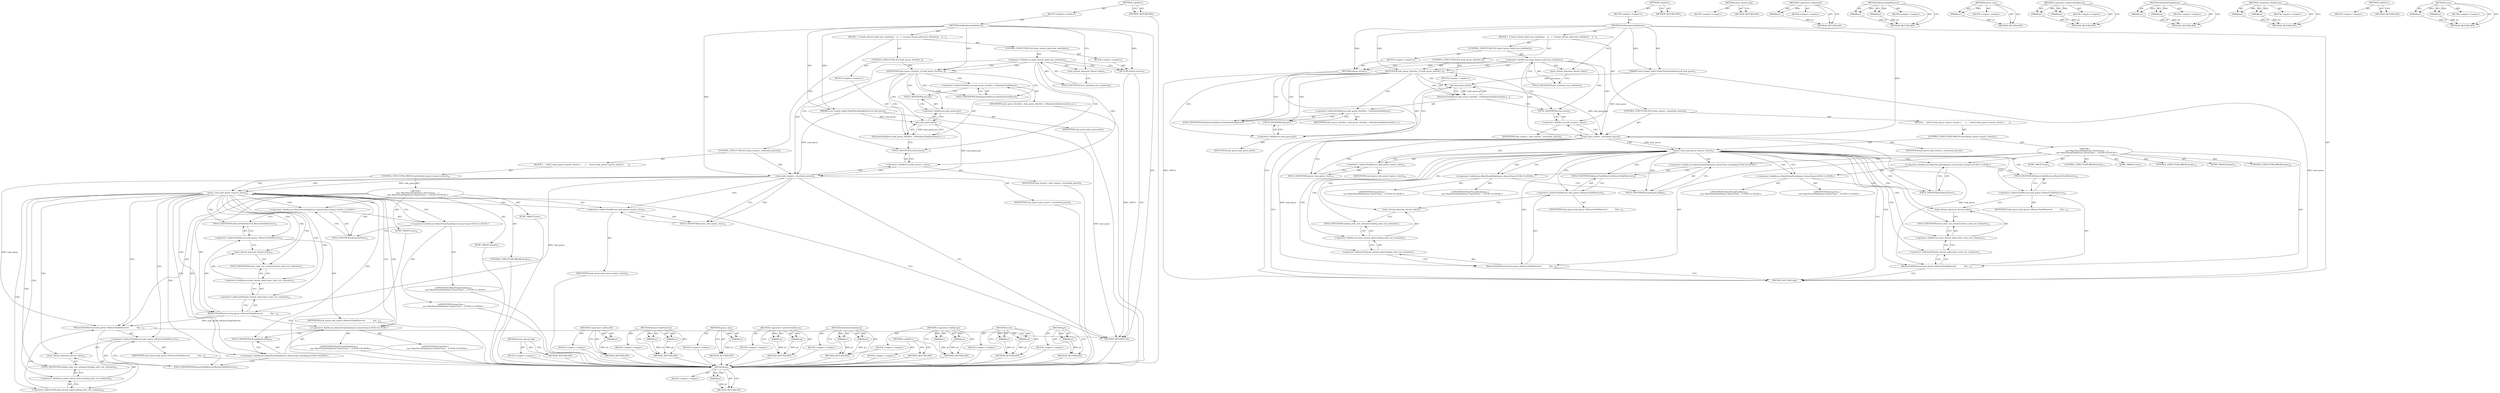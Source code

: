 digraph "erase" {
vulnerable_108 [label=<(METHOD,get)>];
vulnerable_109 [label=<(PARAM,p1)>];
vulnerable_110 [label=<(BLOCK,&lt;empty&gt;,&lt;empty&gt;)>];
vulnerable_111 [label=<(METHOD_RETURN,ANY)>];
vulnerable_6 [label=<(METHOD,&lt;global&gt;)<SUB>1</SUB>>];
vulnerable_7 [label=<(BLOCK,&lt;empty&gt;,&lt;empty&gt;)<SUB>1</SUB>>];
vulnerable_8 [label=<(METHOD,OnShutdownTaskQueue)<SUB>1</SUB>>];
vulnerable_9 [label=<(PARAM,const scoped_refptr&lt;MainThreadTaskQueue&gt;&amp; task_queue)<SUB>2</SUB>>];
vulnerable_10 [label=<(BLOCK,{
  if (main_thread_only().was_shutdown)
    re...,{
  if (main_thread_only().was_shutdown)
    re...)<SUB>2</SUB>>];
vulnerable_11 [label=<(CONTROL_STRUCTURE,IF,if (main_thread_only().was_shutdown))<SUB>3</SUB>>];
vulnerable_12 [label=<(&lt;operator&gt;.fieldAccess,main_thread_only().was_shutdown)<SUB>3</SUB>>];
vulnerable_13 [label=<(main_thread_only,main_thread_only())<SUB>3</SUB>>];
vulnerable_14 [label=<(FIELD_IDENTIFIER,was_shutdown,was_shutdown)<SUB>3</SUB>>];
vulnerable_15 [label=<(BLOCK,&lt;empty&gt;,&lt;empty&gt;)<SUB>4</SUB>>];
vulnerable_16 [label=<(RETURN,return;,return;)<SUB>4</SUB>>];
vulnerable_17 [label=<(CONTROL_STRUCTURE,IF,if (task_queue_throttler_))<SUB>6</SUB>>];
vulnerable_18 [label=<(IDENTIFIER,task_queue_throttler_,if (task_queue_throttler_))<SUB>6</SUB>>];
vulnerable_19 [label=<(BLOCK,&lt;empty&gt;,&lt;empty&gt;)<SUB>7</SUB>>];
vulnerable_20 [label=<(ShutdownTaskQueue,task_queue_throttler_-&gt;ShutdownTaskQueue(task_q...)<SUB>7</SUB>>];
vulnerable_21 [label=<(&lt;operator&gt;.indirectFieldAccess,task_queue_throttler_-&gt;ShutdownTaskQueue)<SUB>7</SUB>>];
vulnerable_22 [label=<(IDENTIFIER,task_queue_throttler_,task_queue_throttler_-&gt;ShutdownTaskQueue(task_q...)<SUB>7</SUB>>];
vulnerable_23 [label=<(FIELD_IDENTIFIER,ShutdownTaskQueue,ShutdownTaskQueue)<SUB>7</SUB>>];
vulnerable_24 [label=<(get,task_queue.get())<SUB>7</SUB>>];
vulnerable_25 [label=<(&lt;operator&gt;.fieldAccess,task_queue.get)<SUB>7</SUB>>];
vulnerable_26 [label=<(IDENTIFIER,task_queue,task_queue.get())<SUB>7</SUB>>];
vulnerable_27 [label=<(FIELD_IDENTIFIER,get,get)<SUB>7</SUB>>];
vulnerable_28 [label=<(CONTROL_STRUCTURE,IF,if (task_runners_.erase(task_queue)))<SUB>9</SUB>>];
vulnerable_29 [label=<(erase,task_runners_.erase(task_queue))<SUB>9</SUB>>];
vulnerable_30 [label=<(&lt;operator&gt;.fieldAccess,task_runners_.erase)<SUB>9</SUB>>];
vulnerable_31 [label=<(IDENTIFIER,task_runners_,task_runners_.erase(task_queue))<SUB>9</SUB>>];
vulnerable_32 [label=<(FIELD_IDENTIFIER,erase,erase)<SUB>9</SUB>>];
vulnerable_33 [label=<(IDENTIFIER,task_queue,task_runners_.erase(task_queue))<SUB>9</SUB>>];
vulnerable_34 [label=<(BLOCK,{
    switch (task_queue-&gt;queue_class()) {
    ...,{
    switch (task_queue-&gt;queue_class()) {
    ...)<SUB>9</SUB>>];
vulnerable_35 [label=<(CONTROL_STRUCTURE,SWITCH,switch(task_queue-&gt;queue_class()))<SUB>10</SUB>>];
vulnerable_36 [label=<(queue_class,task_queue-&gt;queue_class())<SUB>10</SUB>>];
vulnerable_37 [label=<(&lt;operator&gt;.indirectFieldAccess,task_queue-&gt;queue_class)<SUB>10</SUB>>];
vulnerable_38 [label=<(IDENTIFIER,task_queue,task_queue-&gt;queue_class())<SUB>10</SUB>>];
vulnerable_39 [label=<(FIELD_IDENTIFIER,queue_class,queue_class)<SUB>10</SUB>>];
vulnerable_40 [label="<(BLOCK,{
       case MainThreadTaskQueue::QueueClass::...,{
       case MainThreadTaskQueue::QueueClass::...)<SUB>10</SUB>>"];
vulnerable_41 [label=<(JUMP_TARGET,case)<SUB>11</SUB>>];
vulnerable_42 [label="<(&lt;operator&gt;.fieldAccess,MainThreadTaskQueue::QueueClass::kTimer)<SUB>11</SUB>>"];
vulnerable_43 [label="<(&lt;operator&gt;.fieldAccess,MainThreadTaskQueue::QueueClass)<SUB>11</SUB>>"];
vulnerable_44 [label="<(IDENTIFIER,MainThreadTaskQueue,{
       case MainThreadTaskQueue::QueueClass::...)<SUB>11</SUB>>"];
vulnerable_45 [label="<(IDENTIFIER,QueueClass,{
       case MainThreadTaskQueue::QueueClass::...)<SUB>11</SUB>>"];
vulnerable_46 [label=<(FIELD_IDENTIFIER,kTimer,kTimer)<SUB>11</SUB>>];
vulnerable_47 [label=<(RemoveTaskObserver,task_queue-&gt;RemoveTaskObserver(
             &amp;m...)<SUB>12</SUB>>];
vulnerable_48 [label=<(&lt;operator&gt;.indirectFieldAccess,task_queue-&gt;RemoveTaskObserver)<SUB>12</SUB>>];
vulnerable_49 [label=<(IDENTIFIER,task_queue,task_queue-&gt;RemoveTaskObserver(
             &amp;m...)<SUB>12</SUB>>];
vulnerable_50 [label=<(FIELD_IDENTIFIER,RemoveTaskObserver,RemoveTaskObserver)<SUB>12</SUB>>];
vulnerable_51 [label=<(&lt;operator&gt;.addressOf,&amp;main_thread_only().timer_task_cost_estimator)<SUB>13</SUB>>];
vulnerable_52 [label=<(&lt;operator&gt;.fieldAccess,main_thread_only().timer_task_cost_estimator)<SUB>13</SUB>>];
vulnerable_53 [label=<(main_thread_only,main_thread_only())<SUB>13</SUB>>];
vulnerable_54 [label=<(FIELD_IDENTIFIER,timer_task_cost_estimator,timer_task_cost_estimator)<SUB>13</SUB>>];
vulnerable_55 [label=<(JUMP_TARGET,case)<SUB>14</SUB>>];
vulnerable_56 [label="<(&lt;operator&gt;.fieldAccess,MainThreadTaskQueue::QueueClass::kLoading)<SUB>14</SUB>>"];
vulnerable_57 [label="<(&lt;operator&gt;.fieldAccess,MainThreadTaskQueue::QueueClass)<SUB>14</SUB>>"];
vulnerable_58 [label="<(IDENTIFIER,MainThreadTaskQueue,{
       case MainThreadTaskQueue::QueueClass::...)<SUB>14</SUB>>"];
vulnerable_59 [label="<(IDENTIFIER,QueueClass,{
       case MainThreadTaskQueue::QueueClass::...)<SUB>14</SUB>>"];
vulnerable_60 [label=<(FIELD_IDENTIFIER,kLoading,kLoading)<SUB>14</SUB>>];
vulnerable_61 [label=<(RemoveTaskObserver,task_queue-&gt;RemoveTaskObserver(
             &amp;m...)<SUB>15</SUB>>];
vulnerable_62 [label=<(&lt;operator&gt;.indirectFieldAccess,task_queue-&gt;RemoveTaskObserver)<SUB>15</SUB>>];
vulnerable_63 [label=<(IDENTIFIER,task_queue,task_queue-&gt;RemoveTaskObserver(
             &amp;m...)<SUB>15</SUB>>];
vulnerable_64 [label=<(FIELD_IDENTIFIER,RemoveTaskObserver,RemoveTaskObserver)<SUB>15</SUB>>];
vulnerable_65 [label=<(&lt;operator&gt;.addressOf,&amp;main_thread_only().loading_task_cost_estimator)<SUB>16</SUB>>];
vulnerable_66 [label=<(&lt;operator&gt;.fieldAccess,main_thread_only().loading_task_cost_estimator)<SUB>16</SUB>>];
vulnerable_67 [label=<(main_thread_only,main_thread_only())<SUB>16</SUB>>];
vulnerable_68 [label=<(FIELD_IDENTIFIER,loading_task_cost_estimator,loading_task_cost_estimator)<SUB>16</SUB>>];
vulnerable_69 [label=<(JUMP_TARGET,default)<SUB>17</SUB>>];
vulnerable_70 [label=<(CONTROL_STRUCTURE,BREAK,break;)<SUB>18</SUB>>];
vulnerable_71 [label=<(METHOD_RETURN,void)<SUB>1</SUB>>];
vulnerable_73 [label=<(METHOD_RETURN,ANY)<SUB>1</SUB>>];
vulnerable_95 [label=<(METHOD,main_thread_only)>];
vulnerable_96 [label=<(BLOCK,&lt;empty&gt;,&lt;empty&gt;)>];
vulnerable_97 [label=<(METHOD_RETURN,ANY)>];
vulnerable_126 [label=<(METHOD,&lt;operator&gt;.addressOf)>];
vulnerable_127 [label=<(PARAM,p1)>];
vulnerable_128 [label=<(BLOCK,&lt;empty&gt;,&lt;empty&gt;)>];
vulnerable_129 [label=<(METHOD_RETURN,ANY)>];
vulnerable_121 [label=<(METHOD,RemoveTaskObserver)>];
vulnerable_122 [label=<(PARAM,p1)>];
vulnerable_123 [label=<(PARAM,p2)>];
vulnerable_124 [label=<(BLOCK,&lt;empty&gt;,&lt;empty&gt;)>];
vulnerable_125 [label=<(METHOD_RETURN,ANY)>];
vulnerable_117 [label=<(METHOD,queue_class)>];
vulnerable_118 [label=<(PARAM,p1)>];
vulnerable_119 [label=<(BLOCK,&lt;empty&gt;,&lt;empty&gt;)>];
vulnerable_120 [label=<(METHOD_RETURN,ANY)>];
vulnerable_103 [label=<(METHOD,&lt;operator&gt;.indirectFieldAccess)>];
vulnerable_104 [label=<(PARAM,p1)>];
vulnerable_105 [label=<(PARAM,p2)>];
vulnerable_106 [label=<(BLOCK,&lt;empty&gt;,&lt;empty&gt;)>];
vulnerable_107 [label=<(METHOD_RETURN,ANY)>];
vulnerable_98 [label=<(METHOD,ShutdownTaskQueue)>];
vulnerable_99 [label=<(PARAM,p1)>];
vulnerable_100 [label=<(PARAM,p2)>];
vulnerable_101 [label=<(BLOCK,&lt;empty&gt;,&lt;empty&gt;)>];
vulnerable_102 [label=<(METHOD_RETURN,ANY)>];
vulnerable_90 [label=<(METHOD,&lt;operator&gt;.fieldAccess)>];
vulnerable_91 [label=<(PARAM,p1)>];
vulnerable_92 [label=<(PARAM,p2)>];
vulnerable_93 [label=<(BLOCK,&lt;empty&gt;,&lt;empty&gt;)>];
vulnerable_94 [label=<(METHOD_RETURN,ANY)>];
vulnerable_84 [label=<(METHOD,&lt;global&gt;)<SUB>1</SUB>>];
vulnerable_85 [label=<(BLOCK,&lt;empty&gt;,&lt;empty&gt;)>];
vulnerable_86 [label=<(METHOD_RETURN,ANY)>];
vulnerable_112 [label=<(METHOD,erase)>];
vulnerable_113 [label=<(PARAM,p1)>];
vulnerable_114 [label=<(PARAM,p2)>];
vulnerable_115 [label=<(BLOCK,&lt;empty&gt;,&lt;empty&gt;)>];
vulnerable_116 [label=<(METHOD_RETURN,ANY)>];
fixed_110 [label=<(METHOD,get)>];
fixed_111 [label=<(PARAM,p1)>];
fixed_112 [label=<(BLOCK,&lt;empty&gt;,&lt;empty&gt;)>];
fixed_113 [label=<(METHOD_RETURN,ANY)>];
fixed_6 [label=<(METHOD,&lt;global&gt;)<SUB>1</SUB>>];
fixed_7 [label=<(BLOCK,&lt;empty&gt;,&lt;empty&gt;)<SUB>1</SUB>>];
fixed_8 [label=<(METHOD,OnShutdownTaskQueue)<SUB>1</SUB>>];
fixed_9 [label=<(PARAM,const scoped_refptr&lt;MainThreadTaskQueue&gt;&amp; task_queue)<SUB>2</SUB>>];
fixed_10 [label=<(BLOCK,{
  if (main_thread_only().was_shutdown)
    re...,{
  if (main_thread_only().was_shutdown)
    re...)<SUB>2</SUB>>];
fixed_11 [label=<(CONTROL_STRUCTURE,IF,if (main_thread_only().was_shutdown))<SUB>3</SUB>>];
fixed_12 [label=<(&lt;operator&gt;.fieldAccess,main_thread_only().was_shutdown)<SUB>3</SUB>>];
fixed_13 [label=<(main_thread_only,main_thread_only())<SUB>3</SUB>>];
fixed_14 [label=<(FIELD_IDENTIFIER,was_shutdown,was_shutdown)<SUB>3</SUB>>];
fixed_15 [label=<(BLOCK,&lt;empty&gt;,&lt;empty&gt;)<SUB>4</SUB>>];
fixed_16 [label=<(RETURN,return;,return;)<SUB>4</SUB>>];
fixed_17 [label=<(CONTROL_STRUCTURE,IF,if (task_queue_throttler_))<SUB>6</SUB>>];
fixed_18 [label=<(IDENTIFIER,task_queue_throttler_,if (task_queue_throttler_))<SUB>6</SUB>>];
fixed_19 [label=<(BLOCK,&lt;empty&gt;,&lt;empty&gt;)<SUB>7</SUB>>];
fixed_20 [label=<(ShutdownTaskQueue,task_queue_throttler_-&gt;ShutdownTaskQueue(task_q...)<SUB>7</SUB>>];
fixed_21 [label=<(&lt;operator&gt;.indirectFieldAccess,task_queue_throttler_-&gt;ShutdownTaskQueue)<SUB>7</SUB>>];
fixed_22 [label=<(IDENTIFIER,task_queue_throttler_,task_queue_throttler_-&gt;ShutdownTaskQueue(task_q...)<SUB>7</SUB>>];
fixed_23 [label=<(FIELD_IDENTIFIER,ShutdownTaskQueue,ShutdownTaskQueue)<SUB>7</SUB>>];
fixed_24 [label=<(get,task_queue.get())<SUB>7</SUB>>];
fixed_25 [label=<(&lt;operator&gt;.fieldAccess,task_queue.get)<SUB>7</SUB>>];
fixed_26 [label=<(IDENTIFIER,task_queue,task_queue.get())<SUB>7</SUB>>];
fixed_27 [label=<(FIELD_IDENTIFIER,get,get)<SUB>7</SUB>>];
fixed_28 [label=<(CONTROL_STRUCTURE,IF,if (task_runners_.erase(task_queue)))<SUB>9</SUB>>];
fixed_29 [label=<(erase,task_runners_.erase(task_queue))<SUB>9</SUB>>];
fixed_30 [label=<(&lt;operator&gt;.fieldAccess,task_runners_.erase)<SUB>9</SUB>>];
fixed_31 [label=<(IDENTIFIER,task_runners_,task_runners_.erase(task_queue))<SUB>9</SUB>>];
fixed_32 [label=<(FIELD_IDENTIFIER,erase,erase)<SUB>9</SUB>>];
fixed_33 [label=<(IDENTIFIER,task_queue,task_runners_.erase(task_queue))<SUB>9</SUB>>];
fixed_34 [label=<(BLOCK,{
    switch (task_queue-&gt;queue_class()) {
    ...,{
    switch (task_queue-&gt;queue_class()) {
    ...)<SUB>9</SUB>>];
fixed_35 [label=<(CONTROL_STRUCTURE,SWITCH,switch(task_queue-&gt;queue_class()))<SUB>10</SUB>>];
fixed_36 [label=<(queue_class,task_queue-&gt;queue_class())<SUB>10</SUB>>];
fixed_37 [label=<(&lt;operator&gt;.indirectFieldAccess,task_queue-&gt;queue_class)<SUB>10</SUB>>];
fixed_38 [label=<(IDENTIFIER,task_queue,task_queue-&gt;queue_class())<SUB>10</SUB>>];
fixed_39 [label=<(FIELD_IDENTIFIER,queue_class,queue_class)<SUB>10</SUB>>];
fixed_40 [label="<(BLOCK,{
       case MainThreadTaskQueue::QueueClass::...,{
       case MainThreadTaskQueue::QueueClass::...)<SUB>10</SUB>>"];
fixed_41 [label=<(JUMP_TARGET,case)<SUB>11</SUB>>];
fixed_42 [label="<(&lt;operator&gt;.fieldAccess,MainThreadTaskQueue::QueueClass::kTimer)<SUB>11</SUB>>"];
fixed_43 [label="<(&lt;operator&gt;.fieldAccess,MainThreadTaskQueue::QueueClass)<SUB>11</SUB>>"];
fixed_44 [label="<(IDENTIFIER,MainThreadTaskQueue,{
       case MainThreadTaskQueue::QueueClass::...)<SUB>11</SUB>>"];
fixed_45 [label="<(IDENTIFIER,QueueClass,{
       case MainThreadTaskQueue::QueueClass::...)<SUB>11</SUB>>"];
fixed_46 [label=<(FIELD_IDENTIFIER,kTimer,kTimer)<SUB>11</SUB>>];
fixed_47 [label=<(RemoveTaskObserver,task_queue-&gt;RemoveTaskObserver(
             &amp;m...)<SUB>12</SUB>>];
fixed_48 [label=<(&lt;operator&gt;.indirectFieldAccess,task_queue-&gt;RemoveTaskObserver)<SUB>12</SUB>>];
fixed_49 [label=<(IDENTIFIER,task_queue,task_queue-&gt;RemoveTaskObserver(
             &amp;m...)<SUB>12</SUB>>];
fixed_50 [label=<(FIELD_IDENTIFIER,RemoveTaskObserver,RemoveTaskObserver)<SUB>12</SUB>>];
fixed_51 [label=<(&lt;operator&gt;.addressOf,&amp;main_thread_only().timer_task_cost_estimator)<SUB>13</SUB>>];
fixed_52 [label=<(&lt;operator&gt;.fieldAccess,main_thread_only().timer_task_cost_estimator)<SUB>13</SUB>>];
fixed_53 [label=<(main_thread_only,main_thread_only())<SUB>13</SUB>>];
fixed_54 [label=<(FIELD_IDENTIFIER,timer_task_cost_estimator,timer_task_cost_estimator)<SUB>13</SUB>>];
fixed_55 [label=<(CONTROL_STRUCTURE,BREAK,break;)<SUB>14</SUB>>];
fixed_56 [label=<(JUMP_TARGET,case)<SUB>15</SUB>>];
fixed_57 [label="<(&lt;operator&gt;.fieldAccess,MainThreadTaskQueue::QueueClass::kLoading)<SUB>15</SUB>>"];
fixed_58 [label="<(&lt;operator&gt;.fieldAccess,MainThreadTaskQueue::QueueClass)<SUB>15</SUB>>"];
fixed_59 [label="<(IDENTIFIER,MainThreadTaskQueue,{
       case MainThreadTaskQueue::QueueClass::...)<SUB>15</SUB>>"];
fixed_60 [label="<(IDENTIFIER,QueueClass,{
       case MainThreadTaskQueue::QueueClass::...)<SUB>15</SUB>>"];
fixed_61 [label=<(FIELD_IDENTIFIER,kLoading,kLoading)<SUB>15</SUB>>];
fixed_62 [label=<(RemoveTaskObserver,task_queue-&gt;RemoveTaskObserver(
             &amp;m...)<SUB>16</SUB>>];
fixed_63 [label=<(&lt;operator&gt;.indirectFieldAccess,task_queue-&gt;RemoveTaskObserver)<SUB>16</SUB>>];
fixed_64 [label=<(IDENTIFIER,task_queue,task_queue-&gt;RemoveTaskObserver(
             &amp;m...)<SUB>16</SUB>>];
fixed_65 [label=<(FIELD_IDENTIFIER,RemoveTaskObserver,RemoveTaskObserver)<SUB>16</SUB>>];
fixed_66 [label=<(&lt;operator&gt;.addressOf,&amp;main_thread_only().loading_task_cost_estimator)<SUB>17</SUB>>];
fixed_67 [label=<(&lt;operator&gt;.fieldAccess,main_thread_only().loading_task_cost_estimator)<SUB>17</SUB>>];
fixed_68 [label=<(main_thread_only,main_thread_only())<SUB>17</SUB>>];
fixed_69 [label=<(FIELD_IDENTIFIER,loading_task_cost_estimator,loading_task_cost_estimator)<SUB>17</SUB>>];
fixed_70 [label=<(CONTROL_STRUCTURE,BREAK,break;)<SUB>18</SUB>>];
fixed_71 [label=<(JUMP_TARGET,default)<SUB>19</SUB>>];
fixed_72 [label=<(CONTROL_STRUCTURE,BREAK,break;)<SUB>20</SUB>>];
fixed_73 [label=<(METHOD_RETURN,void)<SUB>1</SUB>>];
fixed_75 [label=<(METHOD_RETURN,ANY)<SUB>1</SUB>>];
fixed_97 [label=<(METHOD,main_thread_only)>];
fixed_98 [label=<(BLOCK,&lt;empty&gt;,&lt;empty&gt;)>];
fixed_99 [label=<(METHOD_RETURN,ANY)>];
fixed_128 [label=<(METHOD,&lt;operator&gt;.addressOf)>];
fixed_129 [label=<(PARAM,p1)>];
fixed_130 [label=<(BLOCK,&lt;empty&gt;,&lt;empty&gt;)>];
fixed_131 [label=<(METHOD_RETURN,ANY)>];
fixed_123 [label=<(METHOD,RemoveTaskObserver)>];
fixed_124 [label=<(PARAM,p1)>];
fixed_125 [label=<(PARAM,p2)>];
fixed_126 [label=<(BLOCK,&lt;empty&gt;,&lt;empty&gt;)>];
fixed_127 [label=<(METHOD_RETURN,ANY)>];
fixed_119 [label=<(METHOD,queue_class)>];
fixed_120 [label=<(PARAM,p1)>];
fixed_121 [label=<(BLOCK,&lt;empty&gt;,&lt;empty&gt;)>];
fixed_122 [label=<(METHOD_RETURN,ANY)>];
fixed_105 [label=<(METHOD,&lt;operator&gt;.indirectFieldAccess)>];
fixed_106 [label=<(PARAM,p1)>];
fixed_107 [label=<(PARAM,p2)>];
fixed_108 [label=<(BLOCK,&lt;empty&gt;,&lt;empty&gt;)>];
fixed_109 [label=<(METHOD_RETURN,ANY)>];
fixed_100 [label=<(METHOD,ShutdownTaskQueue)>];
fixed_101 [label=<(PARAM,p1)>];
fixed_102 [label=<(PARAM,p2)>];
fixed_103 [label=<(BLOCK,&lt;empty&gt;,&lt;empty&gt;)>];
fixed_104 [label=<(METHOD_RETURN,ANY)>];
fixed_92 [label=<(METHOD,&lt;operator&gt;.fieldAccess)>];
fixed_93 [label=<(PARAM,p1)>];
fixed_94 [label=<(PARAM,p2)>];
fixed_95 [label=<(BLOCK,&lt;empty&gt;,&lt;empty&gt;)>];
fixed_96 [label=<(METHOD_RETURN,ANY)>];
fixed_86 [label=<(METHOD,&lt;global&gt;)<SUB>1</SUB>>];
fixed_87 [label=<(BLOCK,&lt;empty&gt;,&lt;empty&gt;)>];
fixed_88 [label=<(METHOD_RETURN,ANY)>];
fixed_114 [label=<(METHOD,erase)>];
fixed_115 [label=<(PARAM,p1)>];
fixed_116 [label=<(PARAM,p2)>];
fixed_117 [label=<(BLOCK,&lt;empty&gt;,&lt;empty&gt;)>];
fixed_118 [label=<(METHOD_RETURN,ANY)>];
vulnerable_108 -> vulnerable_109  [key=0, label="AST: "];
vulnerable_108 -> vulnerable_109  [key=1, label="DDG: "];
vulnerable_108 -> vulnerable_110  [key=0, label="AST: "];
vulnerable_108 -> vulnerable_111  [key=0, label="AST: "];
vulnerable_108 -> vulnerable_111  [key=1, label="CFG: "];
vulnerable_109 -> vulnerable_111  [key=0, label="DDG: p1"];
vulnerable_110 -> fixed_110  [key=0];
vulnerable_111 -> fixed_110  [key=0];
vulnerable_6 -> vulnerable_7  [key=0, label="AST: "];
vulnerable_6 -> vulnerable_73  [key=0, label="AST: "];
vulnerable_6 -> vulnerable_73  [key=1, label="CFG: "];
vulnerable_7 -> vulnerable_8  [key=0, label="AST: "];
vulnerable_8 -> vulnerable_9  [key=0, label="AST: "];
vulnerable_8 -> vulnerable_9  [key=1, label="DDG: "];
vulnerable_8 -> vulnerable_10  [key=0, label="AST: "];
vulnerable_8 -> vulnerable_71  [key=0, label="AST: "];
vulnerable_8 -> vulnerable_13  [key=0, label="CFG: "];
vulnerable_8 -> vulnerable_18  [key=0, label="DDG: "];
vulnerable_8 -> vulnerable_16  [key=0, label="DDG: "];
vulnerable_8 -> vulnerable_29  [key=0, label="DDG: "];
vulnerable_9 -> vulnerable_71  [key=0, label="DDG: task_queue"];
vulnerable_9 -> vulnerable_29  [key=0, label="DDG: task_queue"];
vulnerable_9 -> vulnerable_24  [key=0, label="DDG: task_queue"];
vulnerable_10 -> vulnerable_11  [key=0, label="AST: "];
vulnerable_10 -> vulnerable_17  [key=0, label="AST: "];
vulnerable_10 -> vulnerable_28  [key=0, label="AST: "];
vulnerable_11 -> vulnerable_12  [key=0, label="AST: "];
vulnerable_11 -> vulnerable_15  [key=0, label="AST: "];
vulnerable_12 -> vulnerable_13  [key=0, label="AST: "];
vulnerable_12 -> vulnerable_14  [key=0, label="AST: "];
vulnerable_12 -> vulnerable_16  [key=0, label="CFG: "];
vulnerable_12 -> vulnerable_16  [key=1, label="CDG: "];
vulnerable_12 -> vulnerable_18  [key=0, label="CFG: "];
vulnerable_12 -> vulnerable_18  [key=1, label="CDG: "];
vulnerable_12 -> vulnerable_30  [key=0, label="CDG: "];
vulnerable_12 -> vulnerable_32  [key=0, label="CDG: "];
vulnerable_12 -> vulnerable_29  [key=0, label="CDG: "];
vulnerable_13 -> vulnerable_14  [key=0, label="CFG: "];
vulnerable_14 -> vulnerable_12  [key=0, label="CFG: "];
vulnerable_15 -> vulnerable_16  [key=0, label="AST: "];
vulnerable_16 -> vulnerable_71  [key=0, label="CFG: "];
vulnerable_16 -> vulnerable_71  [key=1, label="DDG: &lt;RET&gt;"];
vulnerable_17 -> vulnerable_18  [key=0, label="AST: "];
vulnerable_17 -> vulnerable_19  [key=0, label="AST: "];
vulnerable_18 -> vulnerable_23  [key=0, label="CFG: "];
vulnerable_18 -> vulnerable_23  [key=1, label="CDG: "];
vulnerable_18 -> vulnerable_32  [key=0, label="CFG: "];
vulnerable_18 -> vulnerable_21  [key=0, label="CDG: "];
vulnerable_18 -> vulnerable_20  [key=0, label="CDG: "];
vulnerable_18 -> vulnerable_25  [key=0, label="CDG: "];
vulnerable_18 -> vulnerable_27  [key=0, label="CDG: "];
vulnerable_18 -> vulnerable_24  [key=0, label="CDG: "];
vulnerable_19 -> vulnerable_20  [key=0, label="AST: "];
vulnerable_20 -> vulnerable_21  [key=0, label="AST: "];
vulnerable_20 -> vulnerable_24  [key=0, label="AST: "];
vulnerable_20 -> vulnerable_32  [key=0, label="CFG: "];
vulnerable_21 -> vulnerable_22  [key=0, label="AST: "];
vulnerable_21 -> vulnerable_23  [key=0, label="AST: "];
vulnerable_21 -> vulnerable_27  [key=0, label="CFG: "];
vulnerable_22 -> fixed_110  [key=0];
vulnerable_23 -> vulnerable_21  [key=0, label="CFG: "];
vulnerable_24 -> vulnerable_25  [key=0, label="AST: "];
vulnerable_24 -> vulnerable_20  [key=0, label="CFG: "];
vulnerable_24 -> vulnerable_20  [key=1, label="DDG: task_queue.get"];
vulnerable_24 -> vulnerable_29  [key=0, label="DDG: task_queue.get"];
vulnerable_25 -> vulnerable_26  [key=0, label="AST: "];
vulnerable_25 -> vulnerable_27  [key=0, label="AST: "];
vulnerable_25 -> vulnerable_24  [key=0, label="CFG: "];
vulnerable_26 -> fixed_110  [key=0];
vulnerable_27 -> vulnerable_25  [key=0, label="CFG: "];
vulnerable_28 -> vulnerable_29  [key=0, label="AST: "];
vulnerable_28 -> vulnerable_34  [key=0, label="AST: "];
vulnerable_29 -> vulnerable_30  [key=0, label="AST: "];
vulnerable_29 -> vulnerable_33  [key=0, label="AST: "];
vulnerable_29 -> vulnerable_71  [key=0, label="CFG: "];
vulnerable_29 -> vulnerable_39  [key=0, label="CFG: "];
vulnerable_29 -> vulnerable_39  [key=1, label="CDG: "];
vulnerable_29 -> vulnerable_36  [key=0, label="DDG: task_queue"];
vulnerable_29 -> vulnerable_36  [key=1, label="CDG: "];
vulnerable_29 -> vulnerable_47  [key=0, label="DDG: task_queue"];
vulnerable_29 -> vulnerable_61  [key=0, label="DDG: task_queue"];
vulnerable_29 -> vulnerable_37  [key=0, label="CDG: "];
vulnerable_30 -> vulnerable_31  [key=0, label="AST: "];
vulnerable_30 -> vulnerable_32  [key=0, label="AST: "];
vulnerable_30 -> vulnerable_29  [key=0, label="CFG: "];
vulnerable_31 -> fixed_110  [key=0];
vulnerable_32 -> vulnerable_30  [key=0, label="CFG: "];
vulnerable_33 -> fixed_110  [key=0];
vulnerable_34 -> vulnerable_35  [key=0, label="AST: "];
vulnerable_35 -> vulnerable_36  [key=0, label="AST: "];
vulnerable_35 -> vulnerable_40  [key=0, label="AST: "];
vulnerable_36 -> vulnerable_37  [key=0, label="AST: "];
vulnerable_36 -> vulnerable_43  [key=0, label="CFG: "];
vulnerable_36 -> vulnerable_43  [key=1, label="CDG: "];
vulnerable_36 -> vulnerable_57  [key=0, label="CFG: "];
vulnerable_36 -> vulnerable_57  [key=1, label="CDG: "];
vulnerable_36 -> vulnerable_71  [key=0, label="CFG: "];
vulnerable_36 -> vulnerable_47  [key=0, label="CDG: "];
vulnerable_36 -> vulnerable_48  [key=0, label="CDG: "];
vulnerable_36 -> vulnerable_68  [key=0, label="CDG: "];
vulnerable_36 -> vulnerable_60  [key=0, label="CDG: "];
vulnerable_36 -> vulnerable_64  [key=0, label="CDG: "];
vulnerable_36 -> vulnerable_42  [key=0, label="CDG: "];
vulnerable_36 -> vulnerable_51  [key=0, label="CDG: "];
vulnerable_36 -> vulnerable_66  [key=0, label="CDG: "];
vulnerable_36 -> vulnerable_52  [key=0, label="CDG: "];
vulnerable_36 -> vulnerable_46  [key=0, label="CDG: "];
vulnerable_36 -> vulnerable_56  [key=0, label="CDG: "];
vulnerable_36 -> vulnerable_67  [key=0, label="CDG: "];
vulnerable_36 -> vulnerable_65  [key=0, label="CDG: "];
vulnerable_36 -> vulnerable_50  [key=0, label="CDG: "];
vulnerable_36 -> vulnerable_54  [key=0, label="CDG: "];
vulnerable_36 -> vulnerable_61  [key=0, label="CDG: "];
vulnerable_36 -> vulnerable_53  [key=0, label="CDG: "];
vulnerable_36 -> vulnerable_62  [key=0, label="CDG: "];
vulnerable_37 -> vulnerable_38  [key=0, label="AST: "];
vulnerable_37 -> vulnerable_39  [key=0, label="AST: "];
vulnerable_37 -> vulnerable_36  [key=0, label="CFG: "];
vulnerable_38 -> fixed_110  [key=0];
vulnerable_39 -> vulnerable_37  [key=0, label="CFG: "];
vulnerable_40 -> vulnerable_41  [key=0, label="AST: "];
vulnerable_40 -> vulnerable_42  [key=0, label="AST: "];
vulnerable_40 -> vulnerable_47  [key=0, label="AST: "];
vulnerable_40 -> vulnerable_55  [key=0, label="AST: "];
vulnerable_40 -> vulnerable_56  [key=0, label="AST: "];
vulnerable_40 -> vulnerable_61  [key=0, label="AST: "];
vulnerable_40 -> vulnerable_69  [key=0, label="AST: "];
vulnerable_40 -> vulnerable_70  [key=0, label="AST: "];
vulnerable_41 -> fixed_110  [key=0];
vulnerable_42 -> vulnerable_43  [key=0, label="AST: "];
vulnerable_42 -> vulnerable_46  [key=0, label="AST: "];
vulnerable_42 -> vulnerable_50  [key=0, label="CFG: "];
vulnerable_43 -> vulnerable_44  [key=0, label="AST: "];
vulnerable_43 -> vulnerable_45  [key=0, label="AST: "];
vulnerable_43 -> vulnerable_46  [key=0, label="CFG: "];
vulnerable_44 -> fixed_110  [key=0];
vulnerable_45 -> fixed_110  [key=0];
vulnerable_46 -> vulnerable_42  [key=0, label="CFG: "];
vulnerable_47 -> vulnerable_48  [key=0, label="AST: "];
vulnerable_47 -> vulnerable_51  [key=0, label="AST: "];
vulnerable_47 -> vulnerable_57  [key=0, label="CFG: "];
vulnerable_47 -> vulnerable_61  [key=0, label="DDG: task_queue-&gt;RemoveTaskObserver"];
vulnerable_48 -> vulnerable_49  [key=0, label="AST: "];
vulnerable_48 -> vulnerable_50  [key=0, label="AST: "];
vulnerable_48 -> vulnerable_53  [key=0, label="CFG: "];
vulnerable_49 -> fixed_110  [key=0];
vulnerable_50 -> vulnerable_48  [key=0, label="CFG: "];
vulnerable_51 -> vulnerable_52  [key=0, label="AST: "];
vulnerable_51 -> vulnerable_47  [key=0, label="CFG: "];
vulnerable_52 -> vulnerable_53  [key=0, label="AST: "];
vulnerable_52 -> vulnerable_54  [key=0, label="AST: "];
vulnerable_52 -> vulnerable_51  [key=0, label="CFG: "];
vulnerable_53 -> vulnerable_54  [key=0, label="CFG: "];
vulnerable_54 -> vulnerable_52  [key=0, label="CFG: "];
vulnerable_55 -> fixed_110  [key=0];
vulnerable_56 -> vulnerable_57  [key=0, label="AST: "];
vulnerable_56 -> vulnerable_60  [key=0, label="AST: "];
vulnerable_56 -> vulnerable_64  [key=0, label="CFG: "];
vulnerable_57 -> vulnerable_58  [key=0, label="AST: "];
vulnerable_57 -> vulnerable_59  [key=0, label="AST: "];
vulnerable_57 -> vulnerable_60  [key=0, label="CFG: "];
vulnerable_58 -> fixed_110  [key=0];
vulnerable_59 -> fixed_110  [key=0];
vulnerable_60 -> vulnerable_56  [key=0, label="CFG: "];
vulnerable_61 -> vulnerable_62  [key=0, label="AST: "];
vulnerable_61 -> vulnerable_65  [key=0, label="AST: "];
vulnerable_61 -> vulnerable_71  [key=0, label="CFG: "];
vulnerable_62 -> vulnerable_63  [key=0, label="AST: "];
vulnerable_62 -> vulnerable_64  [key=0, label="AST: "];
vulnerable_62 -> vulnerable_67  [key=0, label="CFG: "];
vulnerable_63 -> fixed_110  [key=0];
vulnerable_64 -> vulnerable_62  [key=0, label="CFG: "];
vulnerable_65 -> vulnerable_66  [key=0, label="AST: "];
vulnerable_65 -> vulnerable_61  [key=0, label="CFG: "];
vulnerable_66 -> vulnerable_67  [key=0, label="AST: "];
vulnerable_66 -> vulnerable_68  [key=0, label="AST: "];
vulnerable_66 -> vulnerable_65  [key=0, label="CFG: "];
vulnerable_67 -> vulnerable_68  [key=0, label="CFG: "];
vulnerable_68 -> vulnerable_66  [key=0, label="CFG: "];
vulnerable_69 -> fixed_110  [key=0];
vulnerable_70 -> fixed_110  [key=0];
vulnerable_71 -> fixed_110  [key=0];
vulnerable_73 -> fixed_110  [key=0];
vulnerable_95 -> vulnerable_96  [key=0, label="AST: "];
vulnerable_95 -> vulnerable_97  [key=0, label="AST: "];
vulnerable_95 -> vulnerable_97  [key=1, label="CFG: "];
vulnerable_96 -> fixed_110  [key=0];
vulnerable_97 -> fixed_110  [key=0];
vulnerable_126 -> vulnerable_127  [key=0, label="AST: "];
vulnerable_126 -> vulnerable_127  [key=1, label="DDG: "];
vulnerable_126 -> vulnerable_128  [key=0, label="AST: "];
vulnerable_126 -> vulnerable_129  [key=0, label="AST: "];
vulnerable_126 -> vulnerable_129  [key=1, label="CFG: "];
vulnerable_127 -> vulnerable_129  [key=0, label="DDG: p1"];
vulnerable_128 -> fixed_110  [key=0];
vulnerable_129 -> fixed_110  [key=0];
vulnerable_121 -> vulnerable_122  [key=0, label="AST: "];
vulnerable_121 -> vulnerable_122  [key=1, label="DDG: "];
vulnerable_121 -> vulnerable_124  [key=0, label="AST: "];
vulnerable_121 -> vulnerable_123  [key=0, label="AST: "];
vulnerable_121 -> vulnerable_123  [key=1, label="DDG: "];
vulnerable_121 -> vulnerable_125  [key=0, label="AST: "];
vulnerable_121 -> vulnerable_125  [key=1, label="CFG: "];
vulnerable_122 -> vulnerable_125  [key=0, label="DDG: p1"];
vulnerable_123 -> vulnerable_125  [key=0, label="DDG: p2"];
vulnerable_124 -> fixed_110  [key=0];
vulnerable_125 -> fixed_110  [key=0];
vulnerable_117 -> vulnerable_118  [key=0, label="AST: "];
vulnerable_117 -> vulnerable_118  [key=1, label="DDG: "];
vulnerable_117 -> vulnerable_119  [key=0, label="AST: "];
vulnerable_117 -> vulnerable_120  [key=0, label="AST: "];
vulnerable_117 -> vulnerable_120  [key=1, label="CFG: "];
vulnerable_118 -> vulnerable_120  [key=0, label="DDG: p1"];
vulnerable_119 -> fixed_110  [key=0];
vulnerable_120 -> fixed_110  [key=0];
vulnerable_103 -> vulnerable_104  [key=0, label="AST: "];
vulnerable_103 -> vulnerable_104  [key=1, label="DDG: "];
vulnerable_103 -> vulnerable_106  [key=0, label="AST: "];
vulnerable_103 -> vulnerable_105  [key=0, label="AST: "];
vulnerable_103 -> vulnerable_105  [key=1, label="DDG: "];
vulnerable_103 -> vulnerable_107  [key=0, label="AST: "];
vulnerable_103 -> vulnerable_107  [key=1, label="CFG: "];
vulnerable_104 -> vulnerable_107  [key=0, label="DDG: p1"];
vulnerable_105 -> vulnerable_107  [key=0, label="DDG: p2"];
vulnerable_106 -> fixed_110  [key=0];
vulnerable_107 -> fixed_110  [key=0];
vulnerable_98 -> vulnerable_99  [key=0, label="AST: "];
vulnerable_98 -> vulnerable_99  [key=1, label="DDG: "];
vulnerable_98 -> vulnerable_101  [key=0, label="AST: "];
vulnerable_98 -> vulnerable_100  [key=0, label="AST: "];
vulnerable_98 -> vulnerable_100  [key=1, label="DDG: "];
vulnerable_98 -> vulnerable_102  [key=0, label="AST: "];
vulnerable_98 -> vulnerable_102  [key=1, label="CFG: "];
vulnerable_99 -> vulnerable_102  [key=0, label="DDG: p1"];
vulnerable_100 -> vulnerable_102  [key=0, label="DDG: p2"];
vulnerable_101 -> fixed_110  [key=0];
vulnerable_102 -> fixed_110  [key=0];
vulnerable_90 -> vulnerable_91  [key=0, label="AST: "];
vulnerable_90 -> vulnerable_91  [key=1, label="DDG: "];
vulnerable_90 -> vulnerable_93  [key=0, label="AST: "];
vulnerable_90 -> vulnerable_92  [key=0, label="AST: "];
vulnerable_90 -> vulnerable_92  [key=1, label="DDG: "];
vulnerable_90 -> vulnerable_94  [key=0, label="AST: "];
vulnerable_90 -> vulnerable_94  [key=1, label="CFG: "];
vulnerable_91 -> vulnerable_94  [key=0, label="DDG: p1"];
vulnerable_92 -> vulnerable_94  [key=0, label="DDG: p2"];
vulnerable_93 -> fixed_110  [key=0];
vulnerable_94 -> fixed_110  [key=0];
vulnerable_84 -> vulnerable_85  [key=0, label="AST: "];
vulnerable_84 -> vulnerable_86  [key=0, label="AST: "];
vulnerable_84 -> vulnerable_86  [key=1, label="CFG: "];
vulnerable_85 -> fixed_110  [key=0];
vulnerable_86 -> fixed_110  [key=0];
vulnerable_112 -> vulnerable_113  [key=0, label="AST: "];
vulnerable_112 -> vulnerable_113  [key=1, label="DDG: "];
vulnerable_112 -> vulnerable_115  [key=0, label="AST: "];
vulnerable_112 -> vulnerable_114  [key=0, label="AST: "];
vulnerable_112 -> vulnerable_114  [key=1, label="DDG: "];
vulnerable_112 -> vulnerable_116  [key=0, label="AST: "];
vulnerable_112 -> vulnerable_116  [key=1, label="CFG: "];
vulnerable_113 -> vulnerable_116  [key=0, label="DDG: p1"];
vulnerable_114 -> vulnerable_116  [key=0, label="DDG: p2"];
vulnerable_115 -> fixed_110  [key=0];
vulnerable_116 -> fixed_110  [key=0];
fixed_110 -> fixed_111  [key=0, label="AST: "];
fixed_110 -> fixed_111  [key=1, label="DDG: "];
fixed_110 -> fixed_112  [key=0, label="AST: "];
fixed_110 -> fixed_113  [key=0, label="AST: "];
fixed_110 -> fixed_113  [key=1, label="CFG: "];
fixed_111 -> fixed_113  [key=0, label="DDG: p1"];
fixed_6 -> fixed_7  [key=0, label="AST: "];
fixed_6 -> fixed_75  [key=0, label="AST: "];
fixed_6 -> fixed_75  [key=1, label="CFG: "];
fixed_7 -> fixed_8  [key=0, label="AST: "];
fixed_8 -> fixed_9  [key=0, label="AST: "];
fixed_8 -> fixed_9  [key=1, label="DDG: "];
fixed_8 -> fixed_10  [key=0, label="AST: "];
fixed_8 -> fixed_73  [key=0, label="AST: "];
fixed_8 -> fixed_13  [key=0, label="CFG: "];
fixed_8 -> fixed_18  [key=0, label="DDG: "];
fixed_8 -> fixed_16  [key=0, label="DDG: "];
fixed_8 -> fixed_29  [key=0, label="DDG: "];
fixed_9 -> fixed_73  [key=0, label="DDG: task_queue"];
fixed_9 -> fixed_29  [key=0, label="DDG: task_queue"];
fixed_9 -> fixed_24  [key=0, label="DDG: task_queue"];
fixed_10 -> fixed_11  [key=0, label="AST: "];
fixed_10 -> fixed_17  [key=0, label="AST: "];
fixed_10 -> fixed_28  [key=0, label="AST: "];
fixed_11 -> fixed_12  [key=0, label="AST: "];
fixed_11 -> fixed_15  [key=0, label="AST: "];
fixed_12 -> fixed_13  [key=0, label="AST: "];
fixed_12 -> fixed_14  [key=0, label="AST: "];
fixed_12 -> fixed_16  [key=0, label="CFG: "];
fixed_12 -> fixed_16  [key=1, label="CDG: "];
fixed_12 -> fixed_18  [key=0, label="CFG: "];
fixed_12 -> fixed_18  [key=1, label="CDG: "];
fixed_12 -> fixed_30  [key=0, label="CDG: "];
fixed_12 -> fixed_32  [key=0, label="CDG: "];
fixed_12 -> fixed_29  [key=0, label="CDG: "];
fixed_13 -> fixed_14  [key=0, label="CFG: "];
fixed_14 -> fixed_12  [key=0, label="CFG: "];
fixed_15 -> fixed_16  [key=0, label="AST: "];
fixed_16 -> fixed_73  [key=0, label="CFG: "];
fixed_16 -> fixed_73  [key=1, label="DDG: &lt;RET&gt;"];
fixed_17 -> fixed_18  [key=0, label="AST: "];
fixed_17 -> fixed_19  [key=0, label="AST: "];
fixed_18 -> fixed_23  [key=0, label="CFG: "];
fixed_18 -> fixed_23  [key=1, label="CDG: "];
fixed_18 -> fixed_32  [key=0, label="CFG: "];
fixed_18 -> fixed_21  [key=0, label="CDG: "];
fixed_18 -> fixed_20  [key=0, label="CDG: "];
fixed_18 -> fixed_25  [key=0, label="CDG: "];
fixed_18 -> fixed_27  [key=0, label="CDG: "];
fixed_18 -> fixed_24  [key=0, label="CDG: "];
fixed_19 -> fixed_20  [key=0, label="AST: "];
fixed_20 -> fixed_21  [key=0, label="AST: "];
fixed_20 -> fixed_24  [key=0, label="AST: "];
fixed_20 -> fixed_32  [key=0, label="CFG: "];
fixed_21 -> fixed_22  [key=0, label="AST: "];
fixed_21 -> fixed_23  [key=0, label="AST: "];
fixed_21 -> fixed_27  [key=0, label="CFG: "];
fixed_23 -> fixed_21  [key=0, label="CFG: "];
fixed_24 -> fixed_25  [key=0, label="AST: "];
fixed_24 -> fixed_20  [key=0, label="CFG: "];
fixed_24 -> fixed_20  [key=1, label="DDG: task_queue.get"];
fixed_24 -> fixed_29  [key=0, label="DDG: task_queue.get"];
fixed_25 -> fixed_26  [key=0, label="AST: "];
fixed_25 -> fixed_27  [key=0, label="AST: "];
fixed_25 -> fixed_24  [key=0, label="CFG: "];
fixed_27 -> fixed_25  [key=0, label="CFG: "];
fixed_28 -> fixed_29  [key=0, label="AST: "];
fixed_28 -> fixed_34  [key=0, label="AST: "];
fixed_29 -> fixed_30  [key=0, label="AST: "];
fixed_29 -> fixed_33  [key=0, label="AST: "];
fixed_29 -> fixed_73  [key=0, label="CFG: "];
fixed_29 -> fixed_39  [key=0, label="CFG: "];
fixed_29 -> fixed_39  [key=1, label="CDG: "];
fixed_29 -> fixed_36  [key=0, label="DDG: task_queue"];
fixed_29 -> fixed_36  [key=1, label="CDG: "];
fixed_29 -> fixed_47  [key=0, label="DDG: task_queue"];
fixed_29 -> fixed_62  [key=0, label="DDG: task_queue"];
fixed_29 -> fixed_37  [key=0, label="CDG: "];
fixed_30 -> fixed_31  [key=0, label="AST: "];
fixed_30 -> fixed_32  [key=0, label="AST: "];
fixed_30 -> fixed_29  [key=0, label="CFG: "];
fixed_32 -> fixed_30  [key=0, label="CFG: "];
fixed_34 -> fixed_35  [key=0, label="AST: "];
fixed_35 -> fixed_36  [key=0, label="AST: "];
fixed_35 -> fixed_40  [key=0, label="AST: "];
fixed_36 -> fixed_37  [key=0, label="AST: "];
fixed_36 -> fixed_43  [key=0, label="CFG: "];
fixed_36 -> fixed_43  [key=1, label="CDG: "];
fixed_36 -> fixed_58  [key=0, label="CFG: "];
fixed_36 -> fixed_58  [key=1, label="CDG: "];
fixed_36 -> fixed_73  [key=0, label="CFG: "];
fixed_36 -> fixed_47  [key=0, label="CDG: "];
fixed_36 -> fixed_48  [key=0, label="CDG: "];
fixed_36 -> fixed_68  [key=0, label="CDG: "];
fixed_36 -> fixed_42  [key=0, label="CDG: "];
fixed_36 -> fixed_51  [key=0, label="CDG: "];
fixed_36 -> fixed_57  [key=0, label="CDG: "];
fixed_36 -> fixed_66  [key=0, label="CDG: "];
fixed_36 -> fixed_52  [key=0, label="CDG: "];
fixed_36 -> fixed_46  [key=0, label="CDG: "];
fixed_36 -> fixed_69  [key=0, label="CDG: "];
fixed_36 -> fixed_67  [key=0, label="CDG: "];
fixed_36 -> fixed_65  [key=0, label="CDG: "];
fixed_36 -> fixed_50  [key=0, label="CDG: "];
fixed_36 -> fixed_54  [key=0, label="CDG: "];
fixed_36 -> fixed_61  [key=0, label="CDG: "];
fixed_36 -> fixed_53  [key=0, label="CDG: "];
fixed_36 -> fixed_63  [key=0, label="CDG: "];
fixed_36 -> fixed_62  [key=0, label="CDG: "];
fixed_37 -> fixed_38  [key=0, label="AST: "];
fixed_37 -> fixed_39  [key=0, label="AST: "];
fixed_37 -> fixed_36  [key=0, label="CFG: "];
fixed_39 -> fixed_37  [key=0, label="CFG: "];
fixed_40 -> fixed_41  [key=0, label="AST: "];
fixed_40 -> fixed_42  [key=0, label="AST: "];
fixed_40 -> fixed_47  [key=0, label="AST: "];
fixed_40 -> fixed_55  [key=0, label="AST: "];
fixed_40 -> fixed_56  [key=0, label="AST: "];
fixed_40 -> fixed_57  [key=0, label="AST: "];
fixed_40 -> fixed_62  [key=0, label="AST: "];
fixed_40 -> fixed_70  [key=0, label="AST: "];
fixed_40 -> fixed_71  [key=0, label="AST: "];
fixed_40 -> fixed_72  [key=0, label="AST: "];
fixed_42 -> fixed_43  [key=0, label="AST: "];
fixed_42 -> fixed_46  [key=0, label="AST: "];
fixed_42 -> fixed_50  [key=0, label="CFG: "];
fixed_43 -> fixed_44  [key=0, label="AST: "];
fixed_43 -> fixed_45  [key=0, label="AST: "];
fixed_43 -> fixed_46  [key=0, label="CFG: "];
fixed_46 -> fixed_42  [key=0, label="CFG: "];
fixed_47 -> fixed_48  [key=0, label="AST: "];
fixed_47 -> fixed_51  [key=0, label="AST: "];
fixed_47 -> fixed_73  [key=0, label="CFG: "];
fixed_48 -> fixed_49  [key=0, label="AST: "];
fixed_48 -> fixed_50  [key=0, label="AST: "];
fixed_48 -> fixed_53  [key=0, label="CFG: "];
fixed_50 -> fixed_48  [key=0, label="CFG: "];
fixed_51 -> fixed_52  [key=0, label="AST: "];
fixed_51 -> fixed_47  [key=0, label="CFG: "];
fixed_52 -> fixed_53  [key=0, label="AST: "];
fixed_52 -> fixed_54  [key=0, label="AST: "];
fixed_52 -> fixed_51  [key=0, label="CFG: "];
fixed_53 -> fixed_54  [key=0, label="CFG: "];
fixed_54 -> fixed_52  [key=0, label="CFG: "];
fixed_57 -> fixed_58  [key=0, label="AST: "];
fixed_57 -> fixed_61  [key=0, label="AST: "];
fixed_57 -> fixed_65  [key=0, label="CFG: "];
fixed_58 -> fixed_59  [key=0, label="AST: "];
fixed_58 -> fixed_60  [key=0, label="AST: "];
fixed_58 -> fixed_61  [key=0, label="CFG: "];
fixed_61 -> fixed_57  [key=0, label="CFG: "];
fixed_62 -> fixed_63  [key=0, label="AST: "];
fixed_62 -> fixed_66  [key=0, label="AST: "];
fixed_62 -> fixed_73  [key=0, label="CFG: "];
fixed_63 -> fixed_64  [key=0, label="AST: "];
fixed_63 -> fixed_65  [key=0, label="AST: "];
fixed_63 -> fixed_68  [key=0, label="CFG: "];
fixed_65 -> fixed_63  [key=0, label="CFG: "];
fixed_66 -> fixed_67  [key=0, label="AST: "];
fixed_66 -> fixed_62  [key=0, label="CFG: "];
fixed_67 -> fixed_68  [key=0, label="AST: "];
fixed_67 -> fixed_69  [key=0, label="AST: "];
fixed_67 -> fixed_66  [key=0, label="CFG: "];
fixed_68 -> fixed_69  [key=0, label="CFG: "];
fixed_69 -> fixed_67  [key=0, label="CFG: "];
fixed_97 -> fixed_98  [key=0, label="AST: "];
fixed_97 -> fixed_99  [key=0, label="AST: "];
fixed_97 -> fixed_99  [key=1, label="CFG: "];
fixed_128 -> fixed_129  [key=0, label="AST: "];
fixed_128 -> fixed_129  [key=1, label="DDG: "];
fixed_128 -> fixed_130  [key=0, label="AST: "];
fixed_128 -> fixed_131  [key=0, label="AST: "];
fixed_128 -> fixed_131  [key=1, label="CFG: "];
fixed_129 -> fixed_131  [key=0, label="DDG: p1"];
fixed_123 -> fixed_124  [key=0, label="AST: "];
fixed_123 -> fixed_124  [key=1, label="DDG: "];
fixed_123 -> fixed_126  [key=0, label="AST: "];
fixed_123 -> fixed_125  [key=0, label="AST: "];
fixed_123 -> fixed_125  [key=1, label="DDG: "];
fixed_123 -> fixed_127  [key=0, label="AST: "];
fixed_123 -> fixed_127  [key=1, label="CFG: "];
fixed_124 -> fixed_127  [key=0, label="DDG: p1"];
fixed_125 -> fixed_127  [key=0, label="DDG: p2"];
fixed_119 -> fixed_120  [key=0, label="AST: "];
fixed_119 -> fixed_120  [key=1, label="DDG: "];
fixed_119 -> fixed_121  [key=0, label="AST: "];
fixed_119 -> fixed_122  [key=0, label="AST: "];
fixed_119 -> fixed_122  [key=1, label="CFG: "];
fixed_120 -> fixed_122  [key=0, label="DDG: p1"];
fixed_105 -> fixed_106  [key=0, label="AST: "];
fixed_105 -> fixed_106  [key=1, label="DDG: "];
fixed_105 -> fixed_108  [key=0, label="AST: "];
fixed_105 -> fixed_107  [key=0, label="AST: "];
fixed_105 -> fixed_107  [key=1, label="DDG: "];
fixed_105 -> fixed_109  [key=0, label="AST: "];
fixed_105 -> fixed_109  [key=1, label="CFG: "];
fixed_106 -> fixed_109  [key=0, label="DDG: p1"];
fixed_107 -> fixed_109  [key=0, label="DDG: p2"];
fixed_100 -> fixed_101  [key=0, label="AST: "];
fixed_100 -> fixed_101  [key=1, label="DDG: "];
fixed_100 -> fixed_103  [key=0, label="AST: "];
fixed_100 -> fixed_102  [key=0, label="AST: "];
fixed_100 -> fixed_102  [key=1, label="DDG: "];
fixed_100 -> fixed_104  [key=0, label="AST: "];
fixed_100 -> fixed_104  [key=1, label="CFG: "];
fixed_101 -> fixed_104  [key=0, label="DDG: p1"];
fixed_102 -> fixed_104  [key=0, label="DDG: p2"];
fixed_92 -> fixed_93  [key=0, label="AST: "];
fixed_92 -> fixed_93  [key=1, label="DDG: "];
fixed_92 -> fixed_95  [key=0, label="AST: "];
fixed_92 -> fixed_94  [key=0, label="AST: "];
fixed_92 -> fixed_94  [key=1, label="DDG: "];
fixed_92 -> fixed_96  [key=0, label="AST: "];
fixed_92 -> fixed_96  [key=1, label="CFG: "];
fixed_93 -> fixed_96  [key=0, label="DDG: p1"];
fixed_94 -> fixed_96  [key=0, label="DDG: p2"];
fixed_86 -> fixed_87  [key=0, label="AST: "];
fixed_86 -> fixed_88  [key=0, label="AST: "];
fixed_86 -> fixed_88  [key=1, label="CFG: "];
fixed_114 -> fixed_115  [key=0, label="AST: "];
fixed_114 -> fixed_115  [key=1, label="DDG: "];
fixed_114 -> fixed_117  [key=0, label="AST: "];
fixed_114 -> fixed_116  [key=0, label="AST: "];
fixed_114 -> fixed_116  [key=1, label="DDG: "];
fixed_114 -> fixed_118  [key=0, label="AST: "];
fixed_114 -> fixed_118  [key=1, label="CFG: "];
fixed_115 -> fixed_118  [key=0, label="DDG: p1"];
fixed_116 -> fixed_118  [key=0, label="DDG: p2"];
}
